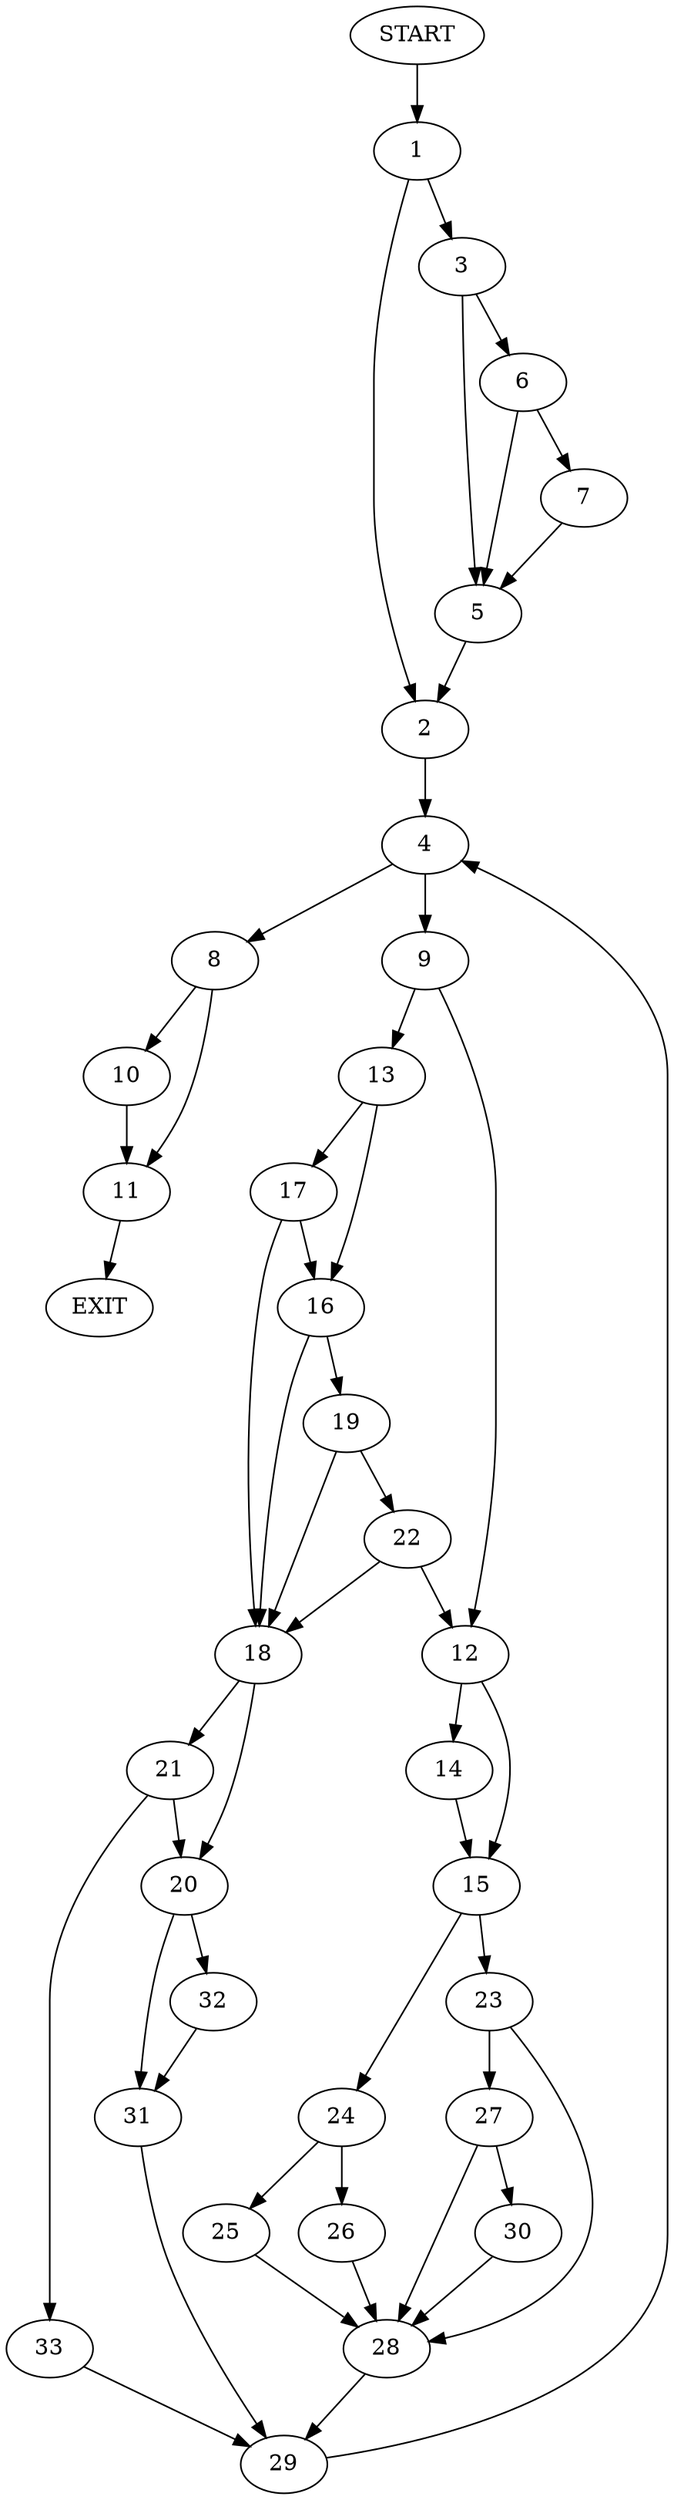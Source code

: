 digraph {
0 [label="START"]
34 [label="EXIT"]
0 -> 1
1 -> 2
1 -> 3
2 -> 4
3 -> 5
3 -> 6
5 -> 2
6 -> 7
6 -> 5
7 -> 5
4 -> 8
4 -> 9
8 -> 10
8 -> 11
9 -> 12
9 -> 13
12 -> 14
12 -> 15
13 -> 16
13 -> 17
16 -> 18
16 -> 19
17 -> 18
17 -> 16
18 -> 20
18 -> 21
19 -> 18
19 -> 22
22 -> 12
22 -> 18
14 -> 15
15 -> 23
15 -> 24
24 -> 25
24 -> 26
23 -> 27
23 -> 28
25 -> 28
26 -> 28
28 -> 29
27 -> 30
27 -> 28
30 -> 28
29 -> 4
20 -> 31
20 -> 32
21 -> 20
21 -> 33
33 -> 29
31 -> 29
32 -> 31
10 -> 11
11 -> 34
}
